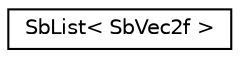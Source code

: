 digraph "Graphical Class Hierarchy"
{
 // LATEX_PDF_SIZE
  edge [fontname="Helvetica",fontsize="10",labelfontname="Helvetica",labelfontsize="10"];
  node [fontname="Helvetica",fontsize="10",shape=record];
  rankdir="LR";
  Node0 [label="SbList\< SbVec2f \>",height=0.2,width=0.4,color="black", fillcolor="white", style="filled",URL="$classSbList.html",tooltip=" "];
}
